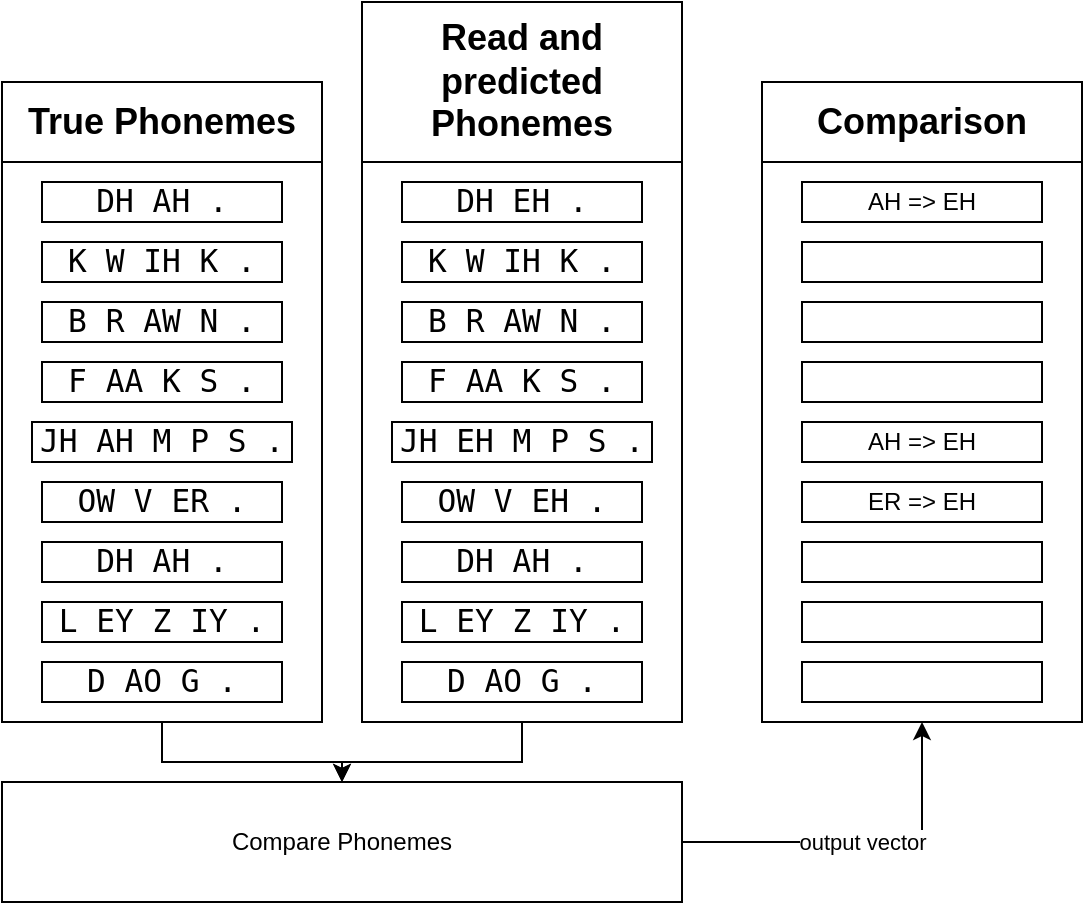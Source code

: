 <mxfile version="13.7.3" type="device"><diagram id="Bw1F2T1_9gHSf4jDC_Vd" name="Page-1"><mxGraphModel dx="1024" dy="592" grid="1" gridSize="10" guides="1" tooltips="1" connect="1" arrows="1" fold="1" page="1" pageScale="1" pageWidth="1169" pageHeight="827" math="0" shadow="0"><root><mxCell id="0"/><mxCell id="1" parent="0"/><mxCell id="BH0xWOGpztc8daNXrez2-4" value="&lt;b&gt;&lt;font style=&quot;font-size: 18px&quot;&gt;True Phonemes&lt;/font&gt;&lt;/b&gt;" style="rounded=0;whiteSpace=wrap;html=1;" parent="1" vertex="1"><mxGeometry x="300" y="80" width="160" height="40" as="geometry"/></mxCell><mxCell id="qbBtuTm1qsz6KyOVgFGC-13" style="edgeStyle=orthogonalEdgeStyle;rounded=0;orthogonalLoop=1;jettySize=auto;html=1;" edge="1" parent="1" source="BH0xWOGpztc8daNXrez2-16" target="qbBtuTm1qsz6KyOVgFGC-1"><mxGeometry relative="1" as="geometry"/></mxCell><mxCell id="BH0xWOGpztc8daNXrez2-16" value="" style="rounded=0;whiteSpace=wrap;html=1;" parent="1" vertex="1"><mxGeometry x="300" y="120" width="160" height="280" as="geometry"/></mxCell><mxCell id="BH0xWOGpztc8daNXrez2-17" value="&lt;span style=&quot;font-family: monospace ; font-size: 15.6px ; background-color: rgb(255 , 255 , 255)&quot;&gt;DH AH .&lt;/span&gt;" style="rounded=0;whiteSpace=wrap;html=1;" parent="1" vertex="1"><mxGeometry x="320" y="130" width="120" height="20" as="geometry"/></mxCell><mxCell id="BH0xWOGpztc8daNXrez2-18" value="&lt;span style=&quot;font-family: monospace ; font-size: 15.6px ; background-color: rgb(255 , 255 , 255)&quot;&gt;K W IH K .&lt;/span&gt;" style="rounded=0;whiteSpace=wrap;html=1;" parent="1" vertex="1"><mxGeometry x="320" y="160" width="120" height="20" as="geometry"/></mxCell><mxCell id="BH0xWOGpztc8daNXrez2-19" value="&lt;span style=&quot;font-family: monospace ; font-size: 15.6px ; background-color: rgb(255 , 255 , 255)&quot;&gt;B R AW N .&lt;/span&gt;" style="rounded=0;whiteSpace=wrap;html=1;" parent="1" vertex="1"><mxGeometry x="320" y="190" width="120" height="20" as="geometry"/></mxCell><mxCell id="BH0xWOGpztc8daNXrez2-20" value="&lt;span style=&quot;font-family: monospace ; font-size: 15.6px ; background-color: rgb(255 , 255 , 255)&quot;&gt;F AA K S .&lt;/span&gt;" style="rounded=0;whiteSpace=wrap;html=1;" parent="1" vertex="1"><mxGeometry x="320" y="220" width="120" height="20" as="geometry"/></mxCell><mxCell id="BH0xWOGpztc8daNXrez2-21" value="&lt;span style=&quot;font-family: monospace ; font-size: 15.6px ; background-color: rgb(255 , 255 , 255)&quot;&gt;JH AH M P S .&lt;/span&gt;" style="rounded=0;whiteSpace=wrap;html=1;" parent="1" vertex="1"><mxGeometry x="315" y="250" width="130" height="20" as="geometry"/></mxCell><mxCell id="BH0xWOGpztc8daNXrez2-22" value="&lt;span style=&quot;font-family: monospace ; font-size: 15.6px ; background-color: rgb(255 , 255 , 255)&quot;&gt;OW V ER .&lt;/span&gt;" style="rounded=0;whiteSpace=wrap;html=1;" parent="1" vertex="1"><mxGeometry x="320" y="280" width="120" height="20" as="geometry"/></mxCell><mxCell id="BH0xWOGpztc8daNXrez2-23" value="&lt;span style=&quot;font-family: monospace ; font-size: 15.6px ; background-color: rgb(255 , 255 , 255)&quot;&gt;DH AH .&lt;/span&gt;" style="rounded=0;whiteSpace=wrap;html=1;" parent="1" vertex="1"><mxGeometry x="320" y="310" width="120" height="20" as="geometry"/></mxCell><mxCell id="BH0xWOGpztc8daNXrez2-24" value="&lt;span style=&quot;font-family: monospace ; font-size: 15.6px ; background-color: rgb(255 , 255 , 255)&quot;&gt;L EY Z IY .&lt;/span&gt;" style="rounded=0;whiteSpace=wrap;html=1;" parent="1" vertex="1"><mxGeometry x="320" y="340" width="120" height="20" as="geometry"/></mxCell><mxCell id="BH0xWOGpztc8daNXrez2-25" value="&lt;span style=&quot;font-family: monospace ; font-size: 15.6px ; background-color: rgb(255 , 255 , 255)&quot;&gt;D AO G .&lt;/span&gt;" style="rounded=0;whiteSpace=wrap;html=1;" parent="1" vertex="1"><mxGeometry x="320" y="370" width="120" height="20" as="geometry"/></mxCell><mxCell id="BH0xWOGpztc8daNXrez2-33" value="&lt;b&gt;&lt;font style=&quot;font-size: 18px&quot;&gt;Read and predicted Phonemes&lt;/font&gt;&lt;/b&gt;" style="rounded=0;whiteSpace=wrap;html=1;" parent="1" vertex="1"><mxGeometry x="480" y="40" width="160" height="80" as="geometry"/></mxCell><mxCell id="qbBtuTm1qsz6KyOVgFGC-14" style="edgeStyle=orthogonalEdgeStyle;rounded=0;orthogonalLoop=1;jettySize=auto;html=1;" edge="1" parent="1" source="BH0xWOGpztc8daNXrez2-34" target="qbBtuTm1qsz6KyOVgFGC-1"><mxGeometry relative="1" as="geometry"/></mxCell><mxCell id="BH0xWOGpztc8daNXrez2-34" value="" style="rounded=0;whiteSpace=wrap;html=1;" parent="1" vertex="1"><mxGeometry x="480" y="120" width="160" height="280" as="geometry"/></mxCell><mxCell id="BH0xWOGpztc8daNXrez2-35" value="&lt;span style=&quot;font-family: monospace ; font-size: 15.6px ; background-color: rgb(255 , 255 , 255)&quot;&gt;DH EH .&lt;/span&gt;" style="rounded=0;whiteSpace=wrap;html=1;" parent="1" vertex="1"><mxGeometry x="500" y="130" width="120" height="20" as="geometry"/></mxCell><mxCell id="BH0xWOGpztc8daNXrez2-36" value="&lt;span style=&quot;font-family: monospace ; font-size: 15.6px ; background-color: rgb(255 , 255 , 255)&quot;&gt;K W IH K .&lt;/span&gt;" style="rounded=0;whiteSpace=wrap;html=1;" parent="1" vertex="1"><mxGeometry x="500" y="160" width="120" height="20" as="geometry"/></mxCell><mxCell id="BH0xWOGpztc8daNXrez2-37" value="&lt;span style=&quot;font-family: monospace ; font-size: 15.6px ; background-color: rgb(255 , 255 , 255)&quot;&gt;B R AW N .&lt;/span&gt;" style="rounded=0;whiteSpace=wrap;html=1;" parent="1" vertex="1"><mxGeometry x="500" y="190" width="120" height="20" as="geometry"/></mxCell><mxCell id="BH0xWOGpztc8daNXrez2-38" value="&lt;span style=&quot;font-family: monospace ; font-size: 15.6px ; background-color: rgb(255 , 255 , 255)&quot;&gt;F AA K S .&lt;/span&gt;" style="rounded=0;whiteSpace=wrap;html=1;" parent="1" vertex="1"><mxGeometry x="500" y="220" width="120" height="20" as="geometry"/></mxCell><mxCell id="BH0xWOGpztc8daNXrez2-39" value="&lt;span style=&quot;font-family: monospace ; font-size: 15.6px ; background-color: rgb(255 , 255 , 255)&quot;&gt;JH EH M P S .&lt;/span&gt;" style="rounded=0;whiteSpace=wrap;html=1;" parent="1" vertex="1"><mxGeometry x="495" y="250" width="130" height="20" as="geometry"/></mxCell><mxCell id="BH0xWOGpztc8daNXrez2-40" value="&lt;span style=&quot;font-family: monospace ; font-size: 15.6px ; background-color: rgb(255 , 255 , 255)&quot;&gt;OW V EH .&lt;/span&gt;" style="rounded=0;whiteSpace=wrap;html=1;" parent="1" vertex="1"><mxGeometry x="500" y="280" width="120" height="20" as="geometry"/></mxCell><mxCell id="BH0xWOGpztc8daNXrez2-41" value="&lt;span style=&quot;font-family: monospace ; font-size: 15.6px ; background-color: rgb(255 , 255 , 255)&quot;&gt;DH AH .&lt;/span&gt;" style="rounded=0;whiteSpace=wrap;html=1;" parent="1" vertex="1"><mxGeometry x="500" y="310" width="120" height="20" as="geometry"/></mxCell><mxCell id="BH0xWOGpztc8daNXrez2-42" value="&lt;span style=&quot;font-family: monospace ; font-size: 15.6px ; background-color: rgb(255 , 255 , 255)&quot;&gt;L EY Z IY .&lt;/span&gt;" style="rounded=0;whiteSpace=wrap;html=1;" parent="1" vertex="1"><mxGeometry x="500" y="340" width="120" height="20" as="geometry"/></mxCell><mxCell id="BH0xWOGpztc8daNXrez2-43" value="&lt;span style=&quot;font-family: monospace ; font-size: 15.6px ; background-color: rgb(255 , 255 , 255)&quot;&gt;D AO G .&lt;/span&gt;" style="rounded=0;whiteSpace=wrap;html=1;" parent="1" vertex="1"><mxGeometry x="500" y="370" width="120" height="20" as="geometry"/></mxCell><mxCell id="qbBtuTm1qsz6KyOVgFGC-18" value="output vector" style="edgeStyle=orthogonalEdgeStyle;rounded=0;orthogonalLoop=1;jettySize=auto;html=1;entryX=0.5;entryY=1;entryDx=0;entryDy=0;" edge="1" parent="1" source="qbBtuTm1qsz6KyOVgFGC-1" target="qbBtuTm1qsz6KyOVgFGC-6"><mxGeometry relative="1" as="geometry"/></mxCell><mxCell id="qbBtuTm1qsz6KyOVgFGC-1" value="Compare Phonemes" style="rounded=0;whiteSpace=wrap;html=1;" vertex="1" parent="1"><mxGeometry x="300" y="430" width="340" height="60" as="geometry"/></mxCell><mxCell id="qbBtuTm1qsz6KyOVgFGC-5" value="&lt;b&gt;&lt;font style=&quot;font-size: 18px&quot;&gt;Comparison&lt;/font&gt;&lt;/b&gt;" style="rounded=0;whiteSpace=wrap;html=1;" vertex="1" parent="1"><mxGeometry x="680" y="80" width="160" height="40" as="geometry"/></mxCell><mxCell id="qbBtuTm1qsz6KyOVgFGC-6" value="" style="rounded=0;whiteSpace=wrap;html=1;" vertex="1" parent="1"><mxGeometry x="680" y="120" width="160" height="280" as="geometry"/></mxCell><mxCell id="qbBtuTm1qsz6KyOVgFGC-7" value="AH =&amp;gt; EH" style="rounded=0;whiteSpace=wrap;html=1;" vertex="1" parent="1"><mxGeometry x="700" y="130" width="120" height="20" as="geometry"/></mxCell><mxCell id="qbBtuTm1qsz6KyOVgFGC-8" value="" style="rounded=0;whiteSpace=wrap;html=1;" vertex="1" parent="1"><mxGeometry x="700" y="160" width="120" height="20" as="geometry"/></mxCell><mxCell id="qbBtuTm1qsz6KyOVgFGC-9" value="" style="rounded=0;whiteSpace=wrap;html=1;" vertex="1" parent="1"><mxGeometry x="700" y="190" width="120" height="20" as="geometry"/></mxCell><mxCell id="qbBtuTm1qsz6KyOVgFGC-10" value="" style="rounded=0;whiteSpace=wrap;html=1;" vertex="1" parent="1"><mxGeometry x="700" y="220" width="120" height="20" as="geometry"/></mxCell><mxCell id="qbBtuTm1qsz6KyOVgFGC-11" value="AH =&amp;gt; EH" style="rounded=0;whiteSpace=wrap;html=1;" vertex="1" parent="1"><mxGeometry x="700" y="250" width="120" height="20" as="geometry"/></mxCell><mxCell id="qbBtuTm1qsz6KyOVgFGC-12" value="ER =&amp;gt; EH" style="rounded=0;whiteSpace=wrap;html=1;" vertex="1" parent="1"><mxGeometry x="700" y="280" width="120" height="20" as="geometry"/></mxCell><mxCell id="qbBtuTm1qsz6KyOVgFGC-15" value="" style="rounded=0;whiteSpace=wrap;html=1;" vertex="1" parent="1"><mxGeometry x="700" y="310" width="120" height="20" as="geometry"/></mxCell><mxCell id="qbBtuTm1qsz6KyOVgFGC-16" value="" style="rounded=0;whiteSpace=wrap;html=1;" vertex="1" parent="1"><mxGeometry x="700" y="340" width="120" height="20" as="geometry"/></mxCell><mxCell id="qbBtuTm1qsz6KyOVgFGC-17" value="" style="rounded=0;whiteSpace=wrap;html=1;" vertex="1" parent="1"><mxGeometry x="700" y="370" width="120" height="20" as="geometry"/></mxCell></root></mxGraphModel></diagram></mxfile>